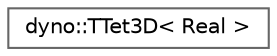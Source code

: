 digraph "Graphical Class Hierarchy"
{
 // LATEX_PDF_SIZE
  bgcolor="transparent";
  edge [fontname=Helvetica,fontsize=10,labelfontname=Helvetica,labelfontsize=10];
  node [fontname=Helvetica,fontsize=10,shape=box,height=0.2,width=0.4];
  rankdir="LR";
  Node0 [id="Node000000",label="dyno::TTet3D\< Real \>",height=0.2,width=0.4,color="grey40", fillcolor="white", style="filled",URL="$classdyno_1_1_t_tet3_d.html",tooltip="vertices are ordered so that the normal vectors for the triangular faces point outwards 3 / | \\ 0 - 2..."];
}
